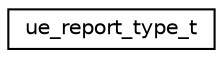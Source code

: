 digraph "Graphical Class Hierarchy"
{
 // LATEX_PDF_SIZE
  edge [fontname="Helvetica",fontsize="10",labelfontname="Helvetica",labelfontsize="10"];
  node [fontname="Helvetica",fontsize="10",shape=record];
  rankdir="LR";
  Node0 [label="ue_report_type_t",height=0.2,width=0.4,color="black", fillcolor="white", style="filled",URL="$structue__report__type__t.html",tooltip=" "];
}

